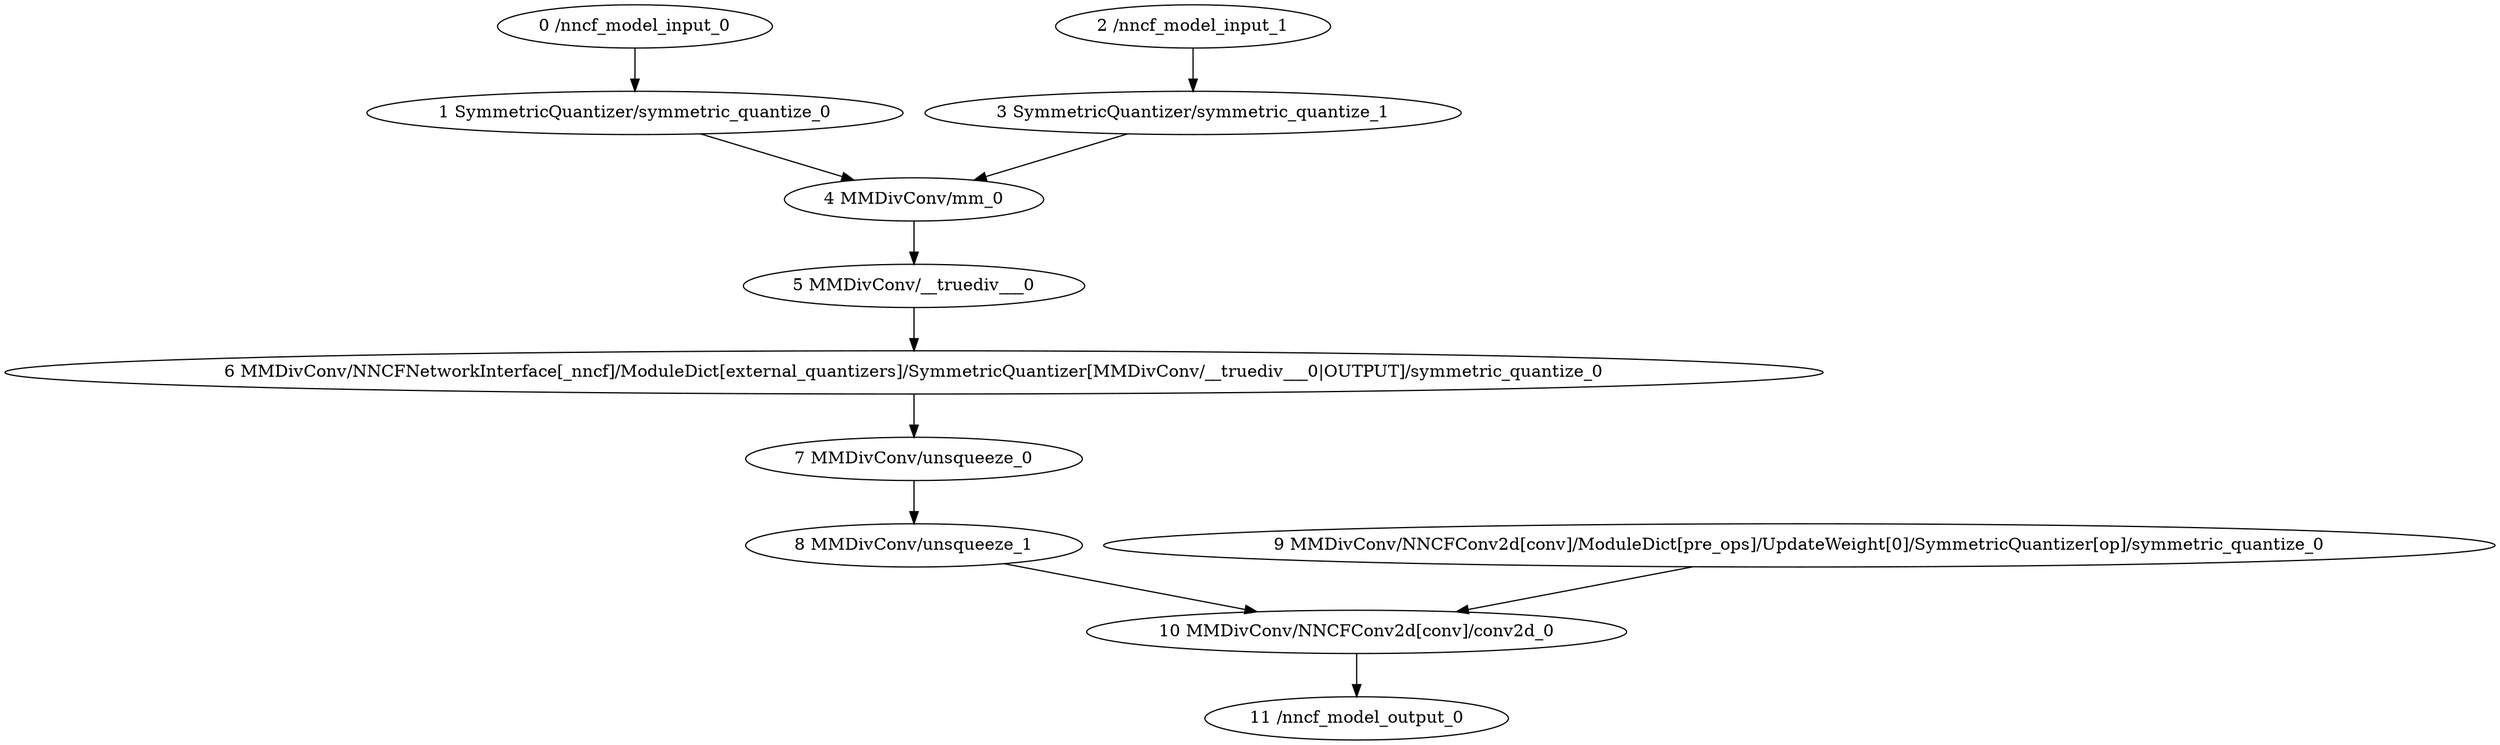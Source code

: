 strict digraph  {
"0 /nncf_model_input_0" [id=0, type=nncf_model_input];
"1 SymmetricQuantizer/symmetric_quantize_0" [id=1, type=symmetric_quantize];
"2 /nncf_model_input_1" [id=2, type=nncf_model_input];
"3 SymmetricQuantizer/symmetric_quantize_1" [id=3, type=symmetric_quantize];
"4 MMDivConv/mm_0" [id=4, type=mm];
"5 MMDivConv/__truediv___0" [id=5, type=__truediv__];
"6 MMDivConv/NNCFNetworkInterface[_nncf]/ModuleDict[external_quantizers]/SymmetricQuantizer[MMDivConv/__truediv___0|OUTPUT]/symmetric_quantize_0" [id=6, type=symmetric_quantize];
"7 MMDivConv/unsqueeze_0" [id=7, type=unsqueeze];
"8 MMDivConv/unsqueeze_1" [id=8, type=unsqueeze];
"9 MMDivConv/NNCFConv2d[conv]/ModuleDict[pre_ops]/UpdateWeight[0]/SymmetricQuantizer[op]/symmetric_quantize_0" [id=9, type=symmetric_quantize];
"10 MMDivConv/NNCFConv2d[conv]/conv2d_0" [id=10, type=conv2d];
"11 /nncf_model_output_0" [id=11, type=nncf_model_output];
"0 /nncf_model_input_0" -> "1 SymmetricQuantizer/symmetric_quantize_0";
"1 SymmetricQuantizer/symmetric_quantize_0" -> "4 MMDivConv/mm_0";
"2 /nncf_model_input_1" -> "3 SymmetricQuantizer/symmetric_quantize_1";
"3 SymmetricQuantizer/symmetric_quantize_1" -> "4 MMDivConv/mm_0";
"4 MMDivConv/mm_0" -> "5 MMDivConv/__truediv___0";
"5 MMDivConv/__truediv___0" -> "6 MMDivConv/NNCFNetworkInterface[_nncf]/ModuleDict[external_quantizers]/SymmetricQuantizer[MMDivConv/__truediv___0|OUTPUT]/symmetric_quantize_0";
"6 MMDivConv/NNCFNetworkInterface[_nncf]/ModuleDict[external_quantizers]/SymmetricQuantizer[MMDivConv/__truediv___0|OUTPUT]/symmetric_quantize_0" -> "7 MMDivConv/unsqueeze_0";
"7 MMDivConv/unsqueeze_0" -> "8 MMDivConv/unsqueeze_1";
"8 MMDivConv/unsqueeze_1" -> "10 MMDivConv/NNCFConv2d[conv]/conv2d_0";
"9 MMDivConv/NNCFConv2d[conv]/ModuleDict[pre_ops]/UpdateWeight[0]/SymmetricQuantizer[op]/symmetric_quantize_0" -> "10 MMDivConv/NNCFConv2d[conv]/conv2d_0";
"10 MMDivConv/NNCFConv2d[conv]/conv2d_0" -> "11 /nncf_model_output_0";
}
